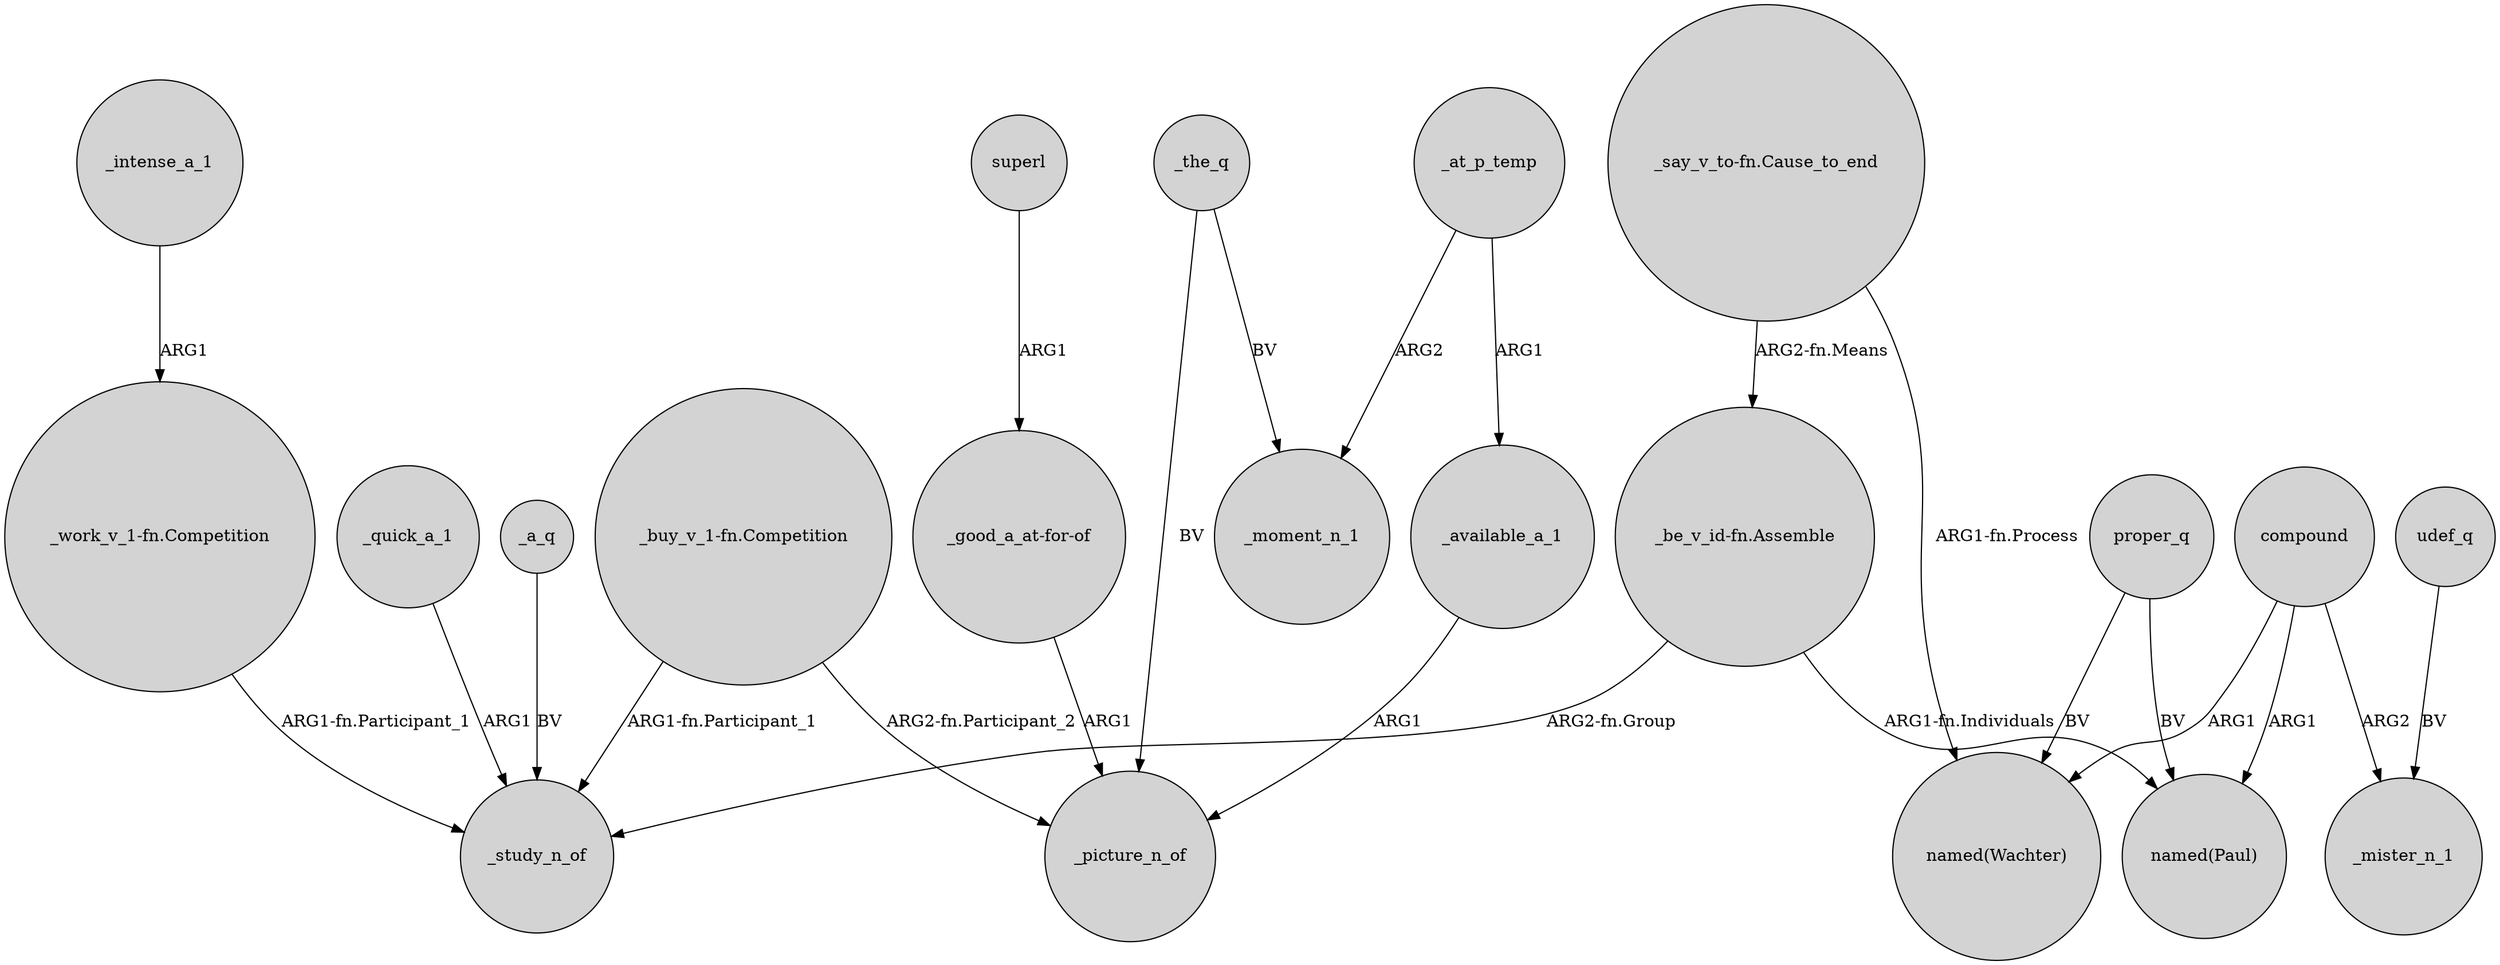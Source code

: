 digraph {
	node [shape=circle style=filled]
	"_work_v_1-fn.Competition" -> _study_n_of [label="ARG1-fn.Participant_1"]
	superl -> "_good_a_at-for-of" [label=ARG1]
	proper_q -> "named(Wachter)" [label=BV]
	compound -> _mister_n_1 [label=ARG2]
	"_say_v_to-fn.Cause_to_end" -> "named(Wachter)" [label="ARG1-fn.Process"]
	"_buy_v_1-fn.Competition" -> _study_n_of [label="ARG1-fn.Participant_1"]
	udef_q -> _mister_n_1 [label=BV]
	"_buy_v_1-fn.Competition" -> _picture_n_of [label="ARG2-fn.Participant_2"]
	_the_q -> _picture_n_of [label=BV]
	"_be_v_id-fn.Assemble" -> _study_n_of [label="ARG2-fn.Group"]
	_available_a_1 -> _picture_n_of [label=ARG1]
	compound -> "named(Paul)" [label=ARG1]
	proper_q -> "named(Paul)" [label=BV]
	"_be_v_id-fn.Assemble" -> "named(Paul)" [label="ARG1-fn.Individuals"]
	_a_q -> _study_n_of [label=BV]
	compound -> "named(Wachter)" [label=ARG1]
	_at_p_temp -> _available_a_1 [label=ARG1]
	_at_p_temp -> _moment_n_1 [label=ARG2]
	"_say_v_to-fn.Cause_to_end" -> "_be_v_id-fn.Assemble" [label="ARG2-fn.Means"]
	"_good_a_at-for-of" -> _picture_n_of [label=ARG1]
	_intense_a_1 -> "_work_v_1-fn.Competition" [label=ARG1]
	_the_q -> _moment_n_1 [label=BV]
	_quick_a_1 -> _study_n_of [label=ARG1]
}
